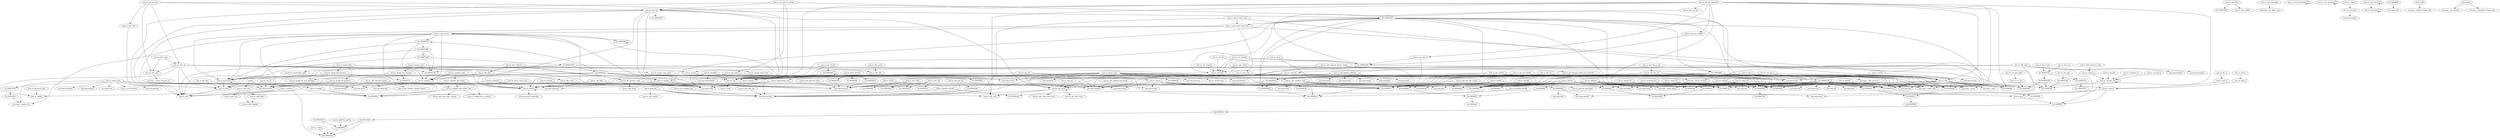 digraph code {
  "0x00003af8" [label="entry0"];
  "0x00003af8" -> "0x000039fc";
  "0x000039fc" [label="sym.imp.memset"];
  "0x00003af8" -> "0x0000a2f4";
  "0x0000a2f4" [label="sym.av_md5_sum"];
  "0x0000a2f4" [label="sym.av_md5_sum"];
  "0x0000a2f4" -> "0x0000a008";
  "0x0000a008" [label="sym.av_md5_init"];
  "0x0000a2f4" -> "0x0000a048";
  "0x0000a048" [label="sym.av_md5_update"];
  "0x0000a2f4" -> "0x0000a234";
  "0x0000a234" [label="sym.av_md5_final"];
  "0x0000a234" [label="sym.av_md5_final"];
  "0x0000a234" -> "0x0000a048";
  "0x0000a048" [label="sym.av_md5_update"];
  "0x0000ce20" [label="sym.av_parse_time"];
  "0x0000ce20" -> "0x000039a8";
  "0x000039a8" [label="sym.imp.time"];
  "0x0000ce20" -> "0x00003918";
  "0x00003918" [label="sym.imp.strlen"];
  "0x0000ce20" -> "0x000039fc";
  "0x000039fc" [label="sym.imp.memset"];
  "0x0000ce20" -> "0x00004e68";
  "0x00004e68" [label="sym.av_strncasecmp"];
  "0x0000ce20" -> "0x0000c750";
  "0x0000c750" [label="fcn.0000c750"];
  "0x0000ce20" -> "0x0000393c";
  "0x0000393c" [label="sym.imp.gmtime"];
  "0x0000ce20" -> "0x000039cc";
  "0x000039cc" [label="sym.imp.localtime"];
  "0x0000ce20" -> "0x00003930";
  "0x00003930" [label="sym.imp.strtol"];
  "0x0000ce20" -> "0x0000cd64";
  "0x0000cd64" [label="sym.av_timegm"];
  "0x0000ce20" -> "0x00003984";
  "0x00003984" [label="sym.imp.mktime"];
  "0x0000ce20" -> "0x00003870";
  "0x00003870" [label="sym.imp.__ctype_b_loc"];
  "0x0000ce20" -> "0x0000f06c";
  "0x0000f06c" [label="fcn.0000f06c"];
  "0x0000c8d4" [label="sym.av_parse_video_size"];
  "0x0000c8d4" -> "0x00003a80";
  "0x00003a80" [label="sym.imp.strcmp"];
  "0x0000c8d4" -> "0x00003930";
  "0x00003930" [label="sym.imp.strtol"];
  "0x0000787c" [label="sym.av_fifo_generic_write"];
  "0x0000787c" -> "0x00003894";
  "0x00003894" [label="sym.imp.memcpy"];
  "0x00003f88" [label="sym.av_aes_crypt"];
  "0x00003f88" -> "0x00003d0c";
  "0x00003d0c" [label="fcn.00003d0c"];
  "0x00003f88" -> "0x00003e20";
  "0x00003e20" [label="fcn.00003e20"];
  "0x00003f88" -> "0x00003d44";
  "0x00003d44" [label="fcn.00003d44"];
  "0x00003f88" -> "0x00003894";
  "0x00003894" [label="sym.imp.memcpy"];
  "0x00005ce0" [label="sym.av_dict_copy"];
  "0x00005ce0" -> "0x00005ae0";
  "0x00005ae0" [label="sym.av_dict_set"];
  "0x00005ce0" -> "0x000059e0";
  "0x000059e0" [label="sym.av_dict_get"];
  "0x00007d30" [label="sym.av_image_fill_max_pixsteps"];
  "0x00007d30" -> "0x000039fc";
  "0x000039fc" [label="sym.imp.memset"];
  "0x0000dc9c" [label="sym.av_add_q"];
  "0x0000dc9c" -> "0x0000d864";
  "0x0000d864" [label="sym.av_reduce"];
  "0x0000d864" [label="sym.av_reduce"];
  "0x0000d864" -> "0x00009a68";
  "0x00009a68" [label="sym.av_gcd"];
  "0x0000d864" -> "0x0000ff90";
  "0x0000ff90" [label="fcn.0000ff90"];
  "0x0000bad8" [label="sym.av_get_double"];
  "0x0000bad8" -> "0x0000b5a0";
  "0x0000b5a0" [label="fcn.0000b5a0"];
  "0x0000bad8" -> "0x0000f4f8";
  "0x0000f4f8" [label="fcn.0000f4f8"];
  "0x0000bad8" -> "0x0000f558";
  "0x0000f558" [label="fcn.0000f558"];
  "0x0000bad8" -> "0x0000f47c";
  "0x0000f47c" [label="fcn.0000f47c"];
  "0x0000bad8" -> "0x0000f7c4";
  "0x0000f7c4" [label="fcn.0000f7c4"];
  "0x0000b5a0" [label="fcn.0000b5a0"];
  "0x0000b5a0" -> "0x0000ad78";
  "0x0000ad78" [label="sym.av_opt_find2"];
  "0x0000b5a0" -> "0x0000a594";
  "0x0000a594" [label="fcn.0000a594"];
  "0x0000f558" [label="fcn.0000f558"];
  "0x0000f558" -> "0x0000f738";
  "0x0000f738" [label="fcn.0000f738"];
  "0x0000f7c4" [label="fcn.0000f7c4"];
  "0x0000f7c4" -> "0x0000f958";
  "0x0000f958" [label="fcn.0000f958"];
  "0x00008508" [label="sym.av_int2dbl"];
  "0x00008508" -> "0x0000f4f8";
  "0x0000f4f8" [label="fcn.0000f4f8"];
  "0x0000ac00" [label="sym.av_find_opt"];
  "0x0000ac00" -> "0x00003a80";
  "0x00003a80" [label="sym.imp.strcmp"];
  "0x0000ac00" -> "0x0000abfc";
  "0x0000abfc" [label="sym.av_next_option"];
  "0x0000c618" [label="sym.av_set_string3"];
  "0x0000c618" -> "0x0000aee4";
  "0x0000aee4" [label="sym.av_opt_find"];
  "0x0000aee4" [label="sym.av_opt_find"];
  "0x0000aee4" -> "0x0000ad78";
  "0x0000ad78" [label="sym.av_opt_find2"];
  "0x0000ad78" [label="sym.av_opt_find2"];
  "0x0000ad78" -> "0x0000ad78";
  "0x0000ad78" [label="sym.av_opt_find2"];
  "0x0000ad78" -> "0x0000ad54";
  "0x0000ad54" [label="sym.av_opt_child_class_next"];
  "0x0000ad78" -> "0x0000ad30";
  "0x0000ad30" [label="sym.av_opt_child_next"];
  "0x0000ad78" -> "0x00003a80";
  "0x00003a80" [label="sym.imp.strcmp"];
  "0x0000ad78" -> "0x0000a8b8";
  "0x0000a8b8" [label="sym.av_opt_next"];
  "0x0000d554" [label="sym.av_get_pix_fmt"];
  "0x0000d554" -> "0x00003a80";
  "0x00003a80" [label="sym.imp.strcmp"];
  "0x0000d554" -> "0x0000d248";
  "0x0000d248" [label="fcn.0000d248"];
  "0x0000d554" -> "0x00003948";
  "0x00003948" [label="sym.imp.snprintf"];
  "0x0000e4cc" [label="sym.av_samples_fill_arrays"];
  "0x0000e4cc" -> "0x0000e3c4";
  "0x0000e3c4" [label="sym.av_sample_fmt_is_planar"];
  "0x0000e4cc" -> "0x0000e3fc";
  "0x0000e3fc" [label="sym.av_samples_get_buffer_size"];
  "0x000058d0" [label="sym.av_des_init"];
  "0x000058d0" -> "0x00005378";
  "0x00005378" [label="fcn.00005378"];
  "0x000058d0" -> "0x000053a4";
  "0x000053a4" [label="fcn.000053a4"];
  "0x00005378" [label="fcn.00005378"];
  "0x00005378" -> "0x00005370";
  "0x00005370" [label="fcn.00005370"];
  "0x000053a4" [label="fcn.000053a4"];
  "0x000053a4" -> "0x0000f168";
  "0x0000f168" [label="fcn.0000f168"];
  "0x0000eab4" [label="sym.av_sha_final"];
  "0x0000eab4" -> "0x0000e5d8";
  "0x0000e5d8" [label="fcn.0000e5d8"];
  "0x0000eab4" -> "0x0000ea44";
  "0x0000ea44" [label="sym.av_sha_update"];
  "0x000077ec" [label="sym.av_fifo_alloc"];
  "0x000077ec" -> "0x0000a4ac";
  "0x0000a4ac" [label="sym.av_mallocz"];
  "0x000077ec" -> "0x0000a354";
  "0x0000a354" [label="sym.av_malloc"];
  "0x000077ec" -> "0x000077d0";
  "0x000077d0" [label="sym.av_fifo_reset"];
  "0x000077ec" -> "0x0000a490";
  "0x0000a490" [label="sym.av_freep"];
  "0x0000a4ac" [label="sym.av_mallocz"];
  "0x0000a4ac" -> "0x0000a354";
  "0x0000a354" [label="sym.av_malloc"];
  "0x0000a4ac" -> "0x000039fc";
  "0x000039fc" [label="sym.imp.memset"];
  "0x0000a354" [label="sym.av_malloc"];
  "0x0000a354" -> "0x00003ad4";
  "0x00003ad4" [label="sym.imp.posix_memalign"];
  "0x0000a354" -> "0x0000a354";
  "0x0000a354" [label="sym.av_malloc"];
  "0x0000a490" [label="sym.av_freep"];
  "0x0000a490" -> "0x0000a408";
  "0x0000a408" [label="sym.av_free"];
  "0x00003c64" [label="sym.av_adler32_update"];
  "0x00003c64" -> "0x0000f04c";
  "0x0000f04c" [label="fcn.0000f04c"];
  "0x000051e8" [label="sym.av_crc_init"];
  "0x000051e8" -> "0x0000f184";
  "0x0000f184" [label="fcn.0000f184"];
  "0x0000770c" [label="sym.av_expr_parse_and_eval"];
  "0x0000770c" -> "0x0000753c";
  "0x0000753c" [label="sym.av_expr_parse"];
  "0x0000770c" -> "0x000076c0";
  "0x000076c0" [label="sym.av_expr_eval"];
  "0x0000770c" -> "0x00006934";
  "0x00006934" [label="sym.av_expr_free"];
  "0x0000770c" -> "0x00003978";
  "0x00003978" [label="sym.imp.__isnan"];
  "0x0000753c" [label="sym.av_expr_parse"];
  "0x0000753c" -> "0x000039fc";
  "0x000039fc" [label="sym.imp.memset"];
  "0x0000753c" -> "0x00003918";
  "0x00003918" [label="sym.imp.strlen"];
  "0x0000753c" -> "0x0000a354";
  "0x0000a354" [label="sym.av_malloc"];
  "0x0000753c" -> "0x00003870";
  "0x00003870" [label="sym.imp.__ctype_b_loc"];
  "0x0000753c" -> "0x00006974";
  "0x00006974" [label="fcn.00006974"];
  "0x0000753c" -> "0x00006934";
  "0x00006934" [label="sym.av_expr_free"];
  "0x0000753c" -> "0x000094e4";
  "0x000094e4" [label="sym.av_log"];
  "0x0000753c" -> "0x00005ff4";
  "0x00005ff4" [label="fcn.00005ff4"];
  "0x0000753c" -> "0x0000a4ac";
  "0x0000a4ac" [label="sym.av_mallocz"];
  "0x0000753c" -> "0x0000a408";
  "0x0000a408" [label="sym.av_free"];
  "0x00006974" [label="fcn.00006974"];
  "0x00006974" -> "0x00007498";
  "0x00007498" [label="fcn.00007498"];
  "0x00006974" -> "0x00006934";
  "0x00006934" [label="sym.av_expr_free"];
  "0x00006974" -> "0x00006768";
  "0x00006768" [label="fcn.00006768"];
  "0x00006934" [label="sym.av_expr_free"];
  "0x00006934" -> "0x00006934";
  "0x00006934" [label="sym.av_expr_free"];
  "0x00006934" -> "0x0000a490";
  "0x0000a490" [label="sym.av_freep"];
  "0x000094e4" [label="sym.av_log"];
  "0x000094e4" -> "0x000094c0";
  "0x000094c0" [label="sym.av_vlog"];
  "0x00005ff4" [label="fcn.00005ff4"];
  "0x00005ff4" -> "0x00005ff4";
  "0x00005ff4" [label="fcn.00005ff4"];
  "0x000076c0" [label="sym.av_expr_eval"];
  "0x000076c0" -> "0x000039fc";
  "0x000039fc" [label="sym.imp.memset"];
  "0x000076c0" -> "0x00006074";
  "0x00006074" [label="fcn.00006074"];
  "0x00006074" [label="fcn.00006074"];
  "0x00006074" -> "0x00006074";
  "0x00006074" [label="fcn.00006074"];
  "0x00006074" -> "0x0000f558";
  "0x0000f558" [label="fcn.0000f558"];
  "0x00006074" -> "0x00003a50";
  "0x00003a50" [label="sym.imp.exp"];
  "0x00006074" -> "0x0000f1ac";
  "0x0000f1ac" [label="fcn.0000f1ac"];
  "0x00006074" -> "0x0000f7c4";
  "0x0000f7c4" [label="fcn.0000f7c4"];
  "0x00006074" -> "0x0000faf4";
  "0x0000faf4" [label="fcn.0000faf4"];
  "0x00006074" -> "0x00003978";
  "0x00003978" [label="sym.imp.__isnan"];
  "0x00006074" -> "0x00003888";
  "0x00003888" [label="sym.imp.floor"];
  "0x00006074" -> "0x000038ac";
  "0x000038ac" [label="sym.imp.ceil"];
  "0x00006074" -> "0x000038d0";
  "0x000038d0" [label="sym.imp.trunc"];
  "0x00006074" -> "0x0000384c";
  "0x0000384c" [label="sym.imp.sqrt"];
  "0x00006074" -> "0x0000fa90";
  "0x0000fa90" [label="fcn.0000fa90"];
  "0x00006074" -> "0x0000396c";
  "0x0000396c" [label="sym.imp.__aeabi_d2ulz"];
  "0x00006074" -> "0x0000f4e4";
  "0x0000f4e4" [label="fcn.0000f4e4"];
  "0x00006074" -> "0x0000f1a8";
  "0x0000f1a8" [label="fcn.0000f1a8"];
  "0x00006074" -> "0x000039c0";
  "0x000039c0" [label="sym.imp.__aeabi_d2lz"];
  "0x00006074" -> "0x00009a68";
  "0x00009a68" [label="sym.av_gcd"];
  "0x00006074" -> "0x0000f4f8";
  "0x0000f4f8" [label="fcn.0000f4f8"];
  "0x00006074" -> "0x0000fae0";
  "0x0000fae0" [label="fcn.0000fae0"];
  "0x00006074" -> "0x0000faa4";
  "0x0000faa4" [label="fcn.0000faa4"];
  "0x00006074" -> "0x0000facc";
  "0x0000facc" [label="fcn.0000facc"];
  "0x00006074" -> "0x00003a68";
  "0x00003a68" [label="sym.imp.pow"];
  "0x00004b68" [label="sym.av_strlcatf"];
  "0x00004b68" -> "0x00003918";
  "0x00003918" [label="sym.imp.strlen"];
  "0x00004b68" -> "0x00003a44";
  "0x00003a44" [label="sym.imp.vsnprintf"];
  "0x00004c7c" [label="sym.av_get_token"];
  "0x00004c7c" -> "0x00003918";
  "0x00003918" [label="sym.imp.strlen"];
  "0x00004c7c" -> "0x0000a354";
  "0x0000a354" [label="sym.av_malloc"];
  "0x00004c7c" -> "0x000038b8";
  "0x000038b8" [label="sym.imp.strspn"];
  "0x00005d40" [label="sym.av_strerror"];
  "0x00005d40" -> "0x00003960";
  "0x00003960" [label="sym.imp.__xpg_strerror_r"];
  "0x00005d40" -> "0x00003948";
  "0x00003948" [label="sym.imp.snprintf"];
  "0x00005d40" -> "0x00004acc";
  "0x00004acc" [label="sym.av_strlcpy"];
  "0x0000dda4" [label="sym.av_d2q"];
  "0x0000dda4" -> "0x00003978";
  "0x00003978" [label="sym.imp.__isnan"];
  "0x0000dda4" -> "0x00003abc";
  "0x00003abc" [label="sym.imp.__isinf"];
  "0x0000dda4" -> "0x0000faa4";
  "0x0000faa4" [label="fcn.0000faa4"];
  "0x0000dda4" -> "0x0000f1ac";
  "0x0000f1ac" [label="fcn.0000f1ac"];
  "0x0000dda4" -> "0x0000399c";
  "0x0000399c" [label="sym.imp.log"];
  "0x0000dda4" -> "0x0000f7c4";
  "0x0000f7c4" [label="fcn.0000f7c4"];
  "0x0000dda4" -> "0x0000faf4";
  "0x0000faf4" [label="fcn.0000faf4"];
  "0x0000dda4" -> "0x0000f184";
  "0x0000f184" [label="fcn.0000f184"];
  "0x0000dda4" -> "0x0000f4f8";
  "0x0000f4f8" [label="fcn.0000f4f8"];
  "0x0000dda4" -> "0x0000f558";
  "0x0000f558" [label="fcn.0000f558"];
  "0x0000dda4" -> "0x000039c0";
  "0x000039c0" [label="sym.imp.__aeabi_d2lz"];
  "0x0000dda4" -> "0x0000d864";
  "0x0000d864" [label="sym.av_reduce"];
  "0x0000ca94" [label="sym.av_parse_color"];
  "0x0000ca94" -> "0x000038f4";
  "0x000038f4" [label="sym.imp.strncmp"];
  "0x0000ca94" -> "0x00003918";
  "0x00003918" [label="sym.imp.strlen"];
  "0x0000ca94" -> "0x00004acc";
  "0x00004acc" [label="sym.av_strlcpy"];
  "0x0000ca94" -> "0x00003a98";
  "0x00003a98" [label="sym.imp.strchr"];
  "0x0000ca94" -> "0x00004e10";
  "0x00004e10" [label="sym.av_strcasecmp"];
  "0x0000ca94" -> "0x0000d724";
  "0x0000d724" [label="sym.av_get_random_seed"];
  "0x0000ca94" -> "0x000038b8";
  "0x000038b8" [label="sym.imp.strspn"];
  "0x0000ca94" -> "0x000038e8";
  "0x000038e8" [label="sym.imp.strtoul"];
  "0x0000ca94" -> "0x00003990";
  "0x00003990" [label="sym.imp.bsearch"];
  "0x0000ca94" -> "0x000094e4";
  "0x000094e4" [label="sym.av_log"];
  "0x0000ca94" -> "0x00003894";
  "0x00003894" [label="sym.imp.memcpy"];
  "0x0000ca94" -> "0x00003924";
  "0x00003924" [label="sym.imp.strtod"];
  "0x0000ca94" -> "0x0000f558";
  "0x0000f558" [label="fcn.0000f558"];
  "0x0000ca94" -> "0x0000fb50";
  "0x0000fb50" [label="fcn.0000fb50"];
  "0x0000bb74" [label="sym.av_opt_get"];
  "0x0000bb74" -> "0x0000ad78";
  "0x0000ad78" [label="sym.av_opt_find2"];
  "0x0000bb74" -> "0x00003948";
  "0x00003948" [label="sym.imp.snprintf"];
  "0x0000bb74" -> "0x0000f4a4";
  "0x0000f4a4" [label="fcn.0000f4a4"];
  "0x0000bb74" -> "0x0000a50c";
  "0x0000a50c" [label="sym.av_strdup"];
  "0x0000bb74" -> "0x0000a354";
  "0x0000a354" [label="sym.av_malloc"];
  "0x00004230" [label="sym.av_aes_init"];
  "0x00004230" -> "0x00003f14";
  "0x00003f14" [label="fcn.00003f14"];
  "0x00004230" -> "0x00003894";
  "0x00003894" [label="sym.imp.memcpy"];
  "0x00004230" -> "0x00003d44";
  "0x00003d44" [label="fcn.00003d44"];
  "0x00004230" -> "0x00003e20";
  "0x00003e20" [label="fcn.00003e20"];
  "0x0000dd58" [label="sym.av_sub_q"];
  "0x0000dd58" -> "0x0000dc9c";
  "0x0000dc9c" [label="sym.av_add_q"];
  "0x00004acc" [label="sym.av_strlcpy"];
  "0x00004acc" -> "0x00003918";
  "0x00003918" [label="sym.imp.strlen"];
  "0x000051a8" [label="sym.av_get_cpu_flags"];
  "0x000051a8" -> "0x000045a8";
  "0x000045a8" [label="sym.ff_get_cpu_flags_arm"];
  "0x0000b738" [label="sym.av_opt_get_double"];
  "0x0000b738" -> "0x0000b5a0";
  "0x0000b5a0" [label="fcn.0000b5a0"];
  "0x0000b738" -> "0x0000f4f8";
  "0x0000f4f8" [label="fcn.0000f4f8"];
  "0x0000b738" -> "0x0000f558";
  "0x0000f558" [label="fcn.0000f558"];
  "0x0000b738" -> "0x0000f47c";
  "0x0000f47c" [label="fcn.0000f47c"];
  "0x0000b738" -> "0x0000f7c4";
  "0x0000f7c4" [label="fcn.0000f7c4"];
  "0x0000a50c" [label="sym.av_strdup"];
  "0x0000a50c" -> "0x00003918";
  "0x00003918" [label="sym.imp.strlen"];
  "0x0000a50c" -> "0x0000a354";
  "0x0000a354" [label="sym.av_malloc"];
  "0x0000a50c" -> "0x00003894";
  "0x00003894" [label="sym.imp.memcpy"];
  "0x000086a0" [label="sym.av_dbl2int"];
  "0x000086a0" -> "0x0000fa90";
  "0x0000fa90" [label="fcn.0000fa90"];
  "0x000086a0" -> "0x0000f1a8";
  "0x0000f1a8" [label="fcn.0000f1a8"];
  "0x000086a0" -> "0x0000faa4";
  "0x0000faa4" [label="fcn.0000faa4"];
  "0x000086a0" -> "0x00003ab0";
  "0x00003ab0" [label="sym.imp.frexp"];
  "0x000086a0" -> "0x0000f558";
  "0x0000f558" [label="fcn.0000f558"];
  "0x000086a0" -> "0x000039c0";
  "0x000039c0" [label="sym.imp.__aeabi_d2lz"];
  "0x0000c090" [label="sym.av_opt_set"];
  "0x0000c090" -> "0x0000ad78";
  "0x0000ad78" [label="sym.av_opt_find2"];
  "0x0000c090" -> "0x0000a490";
  "0x0000a490" [label="sym.av_freep"];
  "0x0000c090" -> "0x0000a50c";
  "0x0000a50c" [label="sym.av_strdup"];
  "0x0000c090" -> "0x00003918";
  "0x00003918" [label="sym.imp.strlen"];
  "0x0000c090" -> "0x0000a354";
  "0x0000a354" [label="sym.av_malloc"];
  "0x0000c090" -> "0x0000a650";
  "0x0000a650" [label="fcn.0000a650"];
  "0x0000c090" -> "0x0000a408";
  "0x0000a408" [label="sym.av_free"];
  "0x0000c090" -> "0x0000b0e4";
  "0x0000b0e4" [label="fcn.0000b0e4"];
  "0x0000c090" -> "0x000094e4";
  "0x000094e4" [label="sym.av_log"];
  "0x0000e2b8" [label="sym.av_get_sample_fmt_string"];
  "0x0000e2b8" -> "0x00003948";
  "0x00003948" [label="sym.imp.snprintf"];
  "0x00007ecc" [label="sym.av_image_fill_pointers"];
  "0x00007ecc" -> "0x000039fc";
  "0x000039fc" [label="sym.imp.memset"];
  "0x00007ecc" -> "0x0000f06c";
  "0x0000f06c" [label="fcn.0000f06c"];
  "0x000085a0" [label="sym.av_int2flt"];
  "0x000085a0" -> "0x0000f47c";
  "0x0000f47c" [label="fcn.0000f47c"];
  "0x000085a0" -> "0x00003a08";
  "0x00003a08" [label="sym.imp.ldexp"];
  "0x000085a0" -> "0x0000fba4";
  "0x0000fba4" [label="fcn.0000fba4"];
  "0x00008c64" [label="sym.av_solve_lls"];
  "0x00008c64" -> "0x0000f558";
  "0x0000f558" [label="fcn.0000f558"];
  "0x00008c64" -> "0x0000f1a8";
  "0x0000f1a8" [label="fcn.0000f1a8"];
  "0x00008c64" -> "0x0000faa4";
  "0x0000faa4" [label="fcn.0000faa4"];
  "0x00008c64" -> "0x0000384c";
  "0x0000384c" [label="sym.imp.sqrt"];
  "0x00008c64" -> "0x0000f7c4";
  "0x0000f7c4" [label="fcn.0000f7c4"];
  "0x00008c64" -> "0x0000f1ac";
  "0x0000f1ac" [label="fcn.0000f1ac"];
  "0x0000921c" [label="sym.av_log_default_callback"];
  "0x0000921c" -> "0x000090e8";
  "0x000090e8" [label="sym.av_log_format_line"];
  "0x0000921c" -> "0x000039b4";
  "0x000039b4" [label="sym.imp.isatty"];
  "0x0000921c" -> "0x00003a80";
  "0x00003a80" [label="sym.imp.strcmp"];
  "0x0000921c" -> "0x00003a20";
  "0x00003a20" [label="sym.imp.fprintf"];
  "0x0000921c" -> "0x00003ae0";
  "0x00003ae0" [label="sym.imp.strcpy"];
  "0x0000921c" -> "0x00003864";
  "0x00003864" [label="sym.imp.getenv"];
  "0x0000921c" -> "0x000039f0";
  "0x000039f0" [label="sym.imp.fputs"];
  "0x00005988" [label="sym.av_des_crypt"];
  "0x00005988" -> "0x00005718";
  "0x00005718" [label="fcn.00005718"];
  "0x00005718" [label="fcn.00005718"];
  "0x00005718" -> "0x00005378";
  "0x00005378" [label="fcn.00005378"];
  "0x00005718" -> "0x00005538";
  "0x00005538" [label="fcn.00005538"];
  "0x0000acec" [label="sym.av_opt_free"];
  "0x0000acec" -> "0x0000a490";
  "0x0000a490" [label="sym.av_freep"];
  "0x0000acec" -> "0x0000a8b8";
  "0x0000a8b8" [label="sym.av_opt_next"];
  "0x0000ee3c" [label="sym.av_tree_enumerate"];
  "0x0000ee3c" -> "0x0000ee3c";
  "0x0000ee3c" [label="sym.av_tree_enumerate"];
  "0x00009798" [label="sym.av_lzo1x_decode"];
  "0x00009798" -> "0x00009700";
  "0x00009700" [label="fcn.00009700"];
  "0x00009798" -> "0x000095bc";
  "0x000095bc" [label="fcn.000095bc"];
  "0x00009798" -> "0x00009614";
  "0x00009614" [label="fcn.00009614"];
  "0x0000bf3c" [label="sym.av_set_int"];
  "0x0000bf3c" -> "0x0000aee4";
  "0x0000aee4" [label="sym.av_opt_find"];
  "0x0000bf3c" -> "0x0000be08";
  "0x0000be08" [label="fcn.0000be08"];
  "0x0000be08" [label="fcn.0000be08"];
  "0x0000be08" -> "0x0000ad78";
  "0x0000ad78" [label="sym.av_opt_find2"];
  "0x0000be08" -> "0x0000a690";
  "0x0000a690" [label="fcn.0000a690"];
  "0x0000e3fc" [label="sym.av_samples_get_buffer_size"];
  "0x0000e3fc" -> "0x0000e350";
  "0x0000e350" [label="sym.av_get_bytes_per_sample"];
  "0x0000e3fc" -> "0x0000e3c4";
  "0x0000e3c4" [label="sym.av_sample_fmt_is_planar"];
  "0x0000e3fc" -> "0x0000f06c";
  "0x0000f06c" [label="fcn.0000f06c"];
  "0x0000e54c" [label="sym.av_samples_alloc"];
  "0x0000e54c" -> "0x0000e3fc";
  "0x0000e3fc" [label="sym.av_samples_get_buffer_size"];
  "0x0000e54c" -> "0x0000a4ac";
  "0x0000a4ac" [label="sym.av_mallocz"];
  "0x0000e54c" -> "0x0000e4cc";
  "0x0000e4cc" [label="sym.av_samples_fill_arrays"];
  "0x0000e54c" -> "0x0000a408";
  "0x0000a408" [label="sym.av_free"];
  "0x0000e094" [label="sym.av_find_nearest_q_idx"];
  "0x0000e094" -> "0x0000ded8";
  "0x0000ded8" [label="sym.av_nearer_q"];
  "0x00009dd0" [label="sym.av_rescale"];
  "0x00009dd0" -> "0x00009a90";
  "0x00009a90" [label="sym.av_rescale_rnd"];
  "0x00009a90" [label="sym.av_rescale_rnd"];
  "0x00009a90" -> "0x00009a90";
  "0x00009a90" [label="sym.av_rescale_rnd"];
  "0x00009a90" -> "0x0000ff90";
  "0x0000ff90" [label="fcn.0000ff90"];
  "0x00009a90" -> "0x0000f168";
  "0x0000f168" [label="fcn.0000f168"];
  "0x0000bf0c" [label="sym.av_opt_set_int"];
  "0x0000bf0c" -> "0x0000be08";
  "0x0000be08" [label="fcn.0000be08"];
  "0x000090e8" [label="sym.av_log_format_line"];
  "0x000090e8" -> "0x00003948";
  "0x00003948" [label="sym.imp.snprintf"];
  "0x000090e8" -> "0x00003918";
  "0x00003918" [label="sym.imp.strlen"];
  "0x000090e8" -> "0x00003a44";
  "0x00003a44" [label="sym.imp.vsnprintf"];
  "0x0000bfa8" [label="sym.av_set_q"];
  "0x0000bfa8" -> "0x0000aee4";
  "0x0000aee4" [label="sym.av_opt_find"];
  "0x0000bfa8" -> "0x0000f47c";
  "0x0000f47c" [label="fcn.0000f47c"];
  "0x0000bfa8" -> "0x0000be08";
  "0x0000be08" [label="fcn.0000be08"];
  "0x000047d4" [label="sym.av_get_channel_layout"];
  "0x000047d4" -> "0x00003918";
  "0x00003918" [label="sym.imp.strlen"];
  "0x000047d4" -> "0x00003a38";
  "0x00003a38" [label="sym.imp.memcmp"];
  "0x000047d4" -> "0x0000f184";
  "0x0000f184" [label="fcn.0000f184"];
  "0x000047d4" -> "0x00003930";
  "0x00003930" [label="sym.imp.strtol"];
  "0x000047d4" -> "0x00004770";
  "0x00004770" [label="sym.av_get_default_channel_layout"];
  "0x000047d4" -> "0x00003aa4";
  "0x00003aa4" [label="sym.imp.strtoll"];
  "0x0000ee14" [label="sym.av_tree_destroy"];
  "0x0000ee14" -> "0x0000ee14";
  "0x0000ee14" [label="sym.av_tree_destroy"];
  "0x00009a68" [label="sym.av_gcd"];
  "0x00009a68" -> "0x0000ff90";
  "0x0000ff90" [label="fcn.0000ff90"];
  "0x00007860" [label="sym.av_fifo_space"];
  "0x00007860" -> "0x00007850";
  "0x00007850" [label="sym.av_fifo_size"];
  "0x0000834c" [label="sym.av_image_copy_plane"];
  "0x0000834c" -> "0x00003894";
  "0x00003894" [label="sym.imp.memcpy"];
  "0x00009078" [label="sym.av_evaluate_lls"];
  "0x00009078" -> "0x0000f558";
  "0x0000f558" [label="fcn.0000f558"];
  "0x00009078" -> "0x0000f1ac";
  "0x0000f1ac" [label="fcn.0000f1ac"];
  "0x0000bedc" [label="sym.av_opt_set_double"];
  "0x0000bedc" -> "0x0000be08";
  "0x0000be08" [label="fcn.0000be08"];
  "0x0000b62c" [label="sym.av_opt_get_q"];
  "0x0000b62c" -> "0x0000b5a0";
  "0x0000b5a0" [label="fcn.0000b5a0"];
  "0x0000b62c" -> "0x0000fa90";
  "0x0000fa90" [label="fcn.0000fa90"];
  "0x0000b62c" -> "0x0000f4f8";
  "0x0000f4f8" [label="fcn.0000f4f8"];
  "0x0000b62c" -> "0x0000f558";
  "0x0000f558" [label="fcn.0000f558"];
  "0x0000b62c" -> "0x0000f47c";
  "0x0000f47c" [label="fcn.0000f47c"];
  "0x0000b62c" -> "0x0000f7c4";
  "0x0000f7c4" [label="fcn.0000f7c4"];
  "0x0000b62c" -> "0x0000dda4";
  "0x0000dda4" [label="sym.av_d2q"];
  "0x000067a8" [label="sym.av_strtod"];
  "0x000067a8" -> "0x000038e8";
  "0x000038e8" [label="sym.imp.strtoul"];
  "0x000067a8" -> "0x0000f458";
  "0x0000f458" [label="fcn.0000f458"];
  "0x000067a8" -> "0x00003924";
  "0x00003924" [label="sym.imp.strtod"];
  "0x000067a8" -> "0x0000f47c";
  "0x0000f47c" [label="fcn.0000f47c"];
  "0x000067a8" -> "0x0000f7c4";
  "0x0000f7c4" [label="fcn.0000f7c4"];
  "0x000067a8" -> "0x00003a68";
  "0x00003a68" [label="sym.imp.pow"];
  "0x000067a8" -> "0x0000f558";
  "0x0000f558" [label="fcn.0000f558"];
  "0x00004a10" [label="sym.av_stristart"];
  "0x00004a10" -> "0x0000387c";
  "0x0000387c" [label="sym.imp.toupper"];
  "0x0000c660" [label="sym.av_opt_ptr"];
  "0x0000c660" -> "0x0000ad78";
  "0x0000ad78" [label="sym.av_opt_find2"];
  "0x000081b4" [label="sym.av_image_check_size"];
  "0x000081b4" -> "0x000094e4";
  "0x000094e4" [label="sym.av_log"];
  "0x0000be84" [label="sym.av_opt_set_q"];
  "0x0000be84" -> "0x0000f47c";
  "0x0000f47c" [label="fcn.0000f47c"];
  "0x0000be84" -> "0x0000be08";
  "0x0000be08" [label="fcn.0000be08"];
  "0x0000af00" [label="sym.av_get_string"];
  "0x0000af00" -> "0x0000aee4";
  "0x0000aee4" [label="sym.av_opt_find"];
  "0x0000af00" -> "0x00003948";
  "0x00003948" [label="sym.imp.snprintf"];
  "0x0000af00" -> "0x0000f4a4";
  "0x0000f4a4" [label="fcn.0000f4a4"];
  "0x0000c2ec" [label="sym.av_set_options_string"];
  "0x0000c2ec" -> "0x00004c7c";
  "0x00004c7c" [label="sym.av_get_token"];
  "0x0000c2ec" -> "0x000038b8";
  "0x000038b8" [label="sym.imp.strspn"];
  "0x0000c2ec" -> "0x000094e4";
  "0x000094e4" [label="sym.av_log"];
  "0x0000c2ec" -> "0x0000c090";
  "0x0000c090" [label="sym.av_opt_set"];
  "0x0000c2ec" -> "0x0000a408";
  "0x0000a408" [label="sym.av_free"];
  "0x000088e8" [label="sym.av_dbl2ext"];
  "0x000088e8" -> "0x000039fc";
  "0x000039fc" [label="sym.imp.memset"];
  "0x000088e8" -> "0x00003ab0";
  "0x00003ab0" [label="sym.imp.frexp"];
  "0x000088e8" -> "0x0000facc";
  "0x0000facc" [label="fcn.0000facc"];
  "0x000088e8" -> "0x0000faa4";
  "0x0000faa4" [label="fcn.0000faa4"];
  "0x000088e8" -> "0x00003a08";
  "0x00003a08" [label="sym.imp.ldexp"];
  "0x000088e8" -> "0x0000396c";
  "0x0000396c" [label="sym.imp.__aeabi_d2ulz"];
  "0x000088e8" -> "0x0000f168";
  "0x0000f168" [label="fcn.0000f168"];
  "0x000088e8" -> "0x0000fa90";
  "0x0000fa90" [label="fcn.0000fa90"];
  "0x000088e8" -> "0x0000fae0";
  "0x0000fae0" [label="fcn.0000fae0"];
  "0x000088e8" -> "0x00003894";
  "0x00003894" [label="sym.imp.memcpy"];
  "0x00004ebc" [label="sym.av_base64_decode"];
  "0x00004ebc" -> "0x00004eb4";
  "0x00004eb4" [label="fcn.00004eb4"];
  "0x00005c84" [label="sym.av_dict_free"];
  "0x00005c84" -> "0x0000a408";
  "0x0000a408" [label="sym.av_free"];
  "0x0000d664" [label="sym.av_get_pix_fmt_string"];
  "0x0000d664" -> "0x00003948";
  "0x00003948" [label="sym.imp.snprintf"];
  "0x0000d664" -> "0x0000d60c";
  "0x0000d60c" [label="sym.av_get_bits_per_pixel"];
  "0x0000b874" [label="sym.av_opt_flag_is_set"];
  "0x0000b874" -> "0x0000aee4";
  "0x0000aee4" [label="sym.av_opt_find"];
  "0x0000b874" -> "0x0000b7d4";
  "0x0000b7d4" [label="sym.av_opt_get_int"];
  "0x0000b874" -> "0x0000faf4";
  "0x0000faf4" [label="fcn.0000faf4"];
  "0x0000b7d4" [label="sym.av_opt_get_int"];
  "0x0000b7d4" -> "0x0000b5a0";
  "0x0000b5a0" [label="fcn.0000b5a0"];
  "0x0000b7d4" -> "0x0000f4f8";
  "0x0000f4f8" [label="fcn.0000f4f8"];
  "0x0000b7d4" -> "0x0000f558";
  "0x0000f558" [label="fcn.0000f558"];
  "0x0000b7d4" -> "0x0000f47c";
  "0x0000f47c" [label="fcn.0000f47c"];
  "0x0000b7d4" -> "0x0000f7c4";
  "0x0000f7c4" [label="fcn.0000f7c4"];
  "0x0000b7d4" -> "0x000039c0";
  "0x000039c0" [label="sym.imp.__aeabi_d2lz"];
  "0x00004bb4" [label="sym.av_asprintf"];
  "0x00004bb4" -> "0x00003a44";
  "0x00003a44" [label="sym.imp.vsnprintf"];
  "0x00004bb4" -> "0x0000a354";
  "0x0000a354" [label="sym.av_malloc"];
  "0x00004bb4" -> "0x0000a490";
  "0x0000a490" [label="sym.av_freep"];
  "0x00008bb4" [label="sym.av_init_lls"];
  "0x00008bb4" -> "0x000039fc";
  "0x000039fc" [label="sym.imp.memset"];
  "0x00004a78" [label="sym.av_stristr"];
  "0x00004a78" -> "0x00004a10";
  "0x00004a10" [label="sym.av_stristart"];
  "0x0000b918" [label="sym.av_get_int"];
  "0x0000b918" -> "0x0000b5a0";
  "0x0000b5a0" [label="fcn.0000b5a0"];
  "0x0000b918" -> "0x0000f4f8";
  "0x0000f4f8" [label="fcn.0000f4f8"];
  "0x0000b918" -> "0x0000f558";
  "0x0000f558" [label="fcn.0000f558"];
  "0x0000b918" -> "0x0000f47c";
  "0x0000f47c" [label="fcn.0000f47c"];
  "0x0000b918" -> "0x0000f7c4";
  "0x0000f7c4" [label="fcn.0000f7c4"];
  "0x0000b918" -> "0x000039c0";
  "0x000039c0" [label="sym.imp.__aeabi_d2lz"];
  "0x000059e0" [label="sym.av_dict_get"];
  "0x000059e0" -> "0x0000390c";
  "0x0000390c" [label="sym.imp.__ctype_toupper_loc"];
  "0x00009e30" [label="sym.av_compare_ts"];
  "0x00009e30" -> "0x00009a90";
  "0x00009a90" [label="sym.av_rescale_rnd"];
  "0x000087f8" [label="sym.av_flt2int"];
  "0x000087f8" -> "0x0000ff2c";
  "0x0000ff2c" [label="fcn.0000ff2c"];
  "0x000087f8" -> "0x0000fc4c";
  "0x0000fc4c" [label="fcn.0000fc4c"];
  "0x000087f8" -> "0x0000ff40";
  "0x0000ff40" [label="fcn.0000ff40"];
  "0x000087f8" -> "0x0000f4a4";
  "0x0000f4a4" [label="fcn.0000f4a4"];
  "0x000087f8" -> "0x00003ab0";
  "0x00003ab0" [label="sym.imp.frexp"];
  "0x000087f8" -> "0x0000fba4";
  "0x0000fba4" [label="fcn.0000fba4"];
  "0x000087f8" -> "0x0000f1a8";
  "0x0000f1a8" [label="fcn.0000f1a8"];
  "0x000087f8" -> "0x0000f558";
  "0x0000f558" [label="fcn.0000f558"];
  "0x000087f8" -> "0x000039c0";
  "0x000039c0" [label="sym.imp.__aeabi_d2lz"];
  "0x000045ec" [label="sym.av_get_channel_layout_string"];
  "0x000045ec" -> "0x000045b0";
  "0x000045b0" [label="sym.av_get_channel_layout_nb_channels"];
  "0x000045ec" -> "0x00003948";
  "0x00003948" [label="sym.imp.snprintf"];
  "0x000045ec" -> "0x00004b1c";
  "0x00004b1c" [label="sym.av_strlcat"];
  "0x000045ec" -> "0x0000f168";
  "0x0000f168" [label="fcn.0000f168"];
  "0x0000b9c4" [label="sym.av_get_q"];
  "0x0000b9c4" -> "0x0000b5a0";
  "0x0000b5a0" [label="fcn.0000b5a0"];
  "0x0000b9c4" -> "0x0000fa90";
  "0x0000fa90" [label="fcn.0000fa90"];
  "0x0000b9c4" -> "0x0000f4f8";
  "0x0000f4f8" [label="fcn.0000f4f8"];
  "0x0000b9c4" -> "0x0000f558";
  "0x0000f558" [label="fcn.0000f558"];
  "0x0000b9c4" -> "0x0000f47c";
  "0x0000f47c" [label="fcn.0000f47c"];
  "0x0000b9c4" -> "0x0000f7c4";
  "0x0000f7c4" [label="fcn.0000f7c4"];
  "0x0000b9c4" -> "0x0000dda4";
  "0x0000dda4" [label="sym.av_d2q"];
  "0x0000d150" [label="sym.av_find_info_tag"];
  "0x0000d150" -> "0x00003a80";
  "0x00003a80" [label="sym.imp.strcmp"];
  "0x0000a548" [label="sym.av_dynarray_add"];
  "0x0000a548" -> "0x0000a3d0";
  "0x0000a3d0" [label="sym.av_realloc"];
  "0x0000c210" [label="sym.av_opt_set_dict"];
  "0x0000c210" -> "0x0000c090";
  "0x0000c090" [label="sym.av_opt_set"];
  "0x0000c210" -> "0x00005ae0";
  "0x00005ae0" [label="sym.av_dict_set"];
  "0x0000c210" -> "0x000094e4";
  "0x000094e4" [label="sym.av_log"];
  "0x0000c210" -> "0x000059e0";
  "0x000059e0" [label="sym.av_dict_get"];
  "0x0000c210" -> "0x00005c84";
  "0x00005c84" [label="sym.av_dict_free"];
  "0x00005ae0" [label="sym.av_dict_set"];
  "0x00005ae0" -> "0x000059e0";
  "0x000059e0" [label="sym.av_dict_get"];
  "0x00005ae0" -> "0x0000a4ac";
  "0x0000a4ac" [label="sym.av_mallocz"];
  "0x00005ae0" -> "0x0000a408";
  "0x0000a408" [label="sym.av_free"];
  "0x00005ae0" -> "0x0000a3d0";
  "0x0000a3d0" [label="sym.av_realloc"];
  "0x00005ae0" -> "0x0000a50c";
  "0x0000a50c" [label="sym.av_strdup"];
  "0x00005ae0" -> "0x00003918";
  "0x00003918" [label="sym.imp.strlen"];
  "0x00005ae0" -> "0x00004b1c";
  "0x00004b1c" [label="sym.av_strlcat"];
  "0x00005ae0" -> "0x0000a490";
  "0x0000a490" [label="sym.av_freep"];
  "0x0000e220" [label="sym.av_get_sample_fmt"];
  "0x0000e220" -> "0x00003a80";
  "0x00003a80" [label="sym.imp.strcmp"];
  "0x00007a54" [label="sym.av_file_map"];
  "0x00007a54" -> "0x00003a74";
  "0x00003a74" [label="sym.imp.open64"];
  "0x00007a54" -> "0x00003858";
  "0x00003858" [label="sym.imp.__errno_location"];
  "0x00007a54" -> "0x00005d40";
  "0x00005d40" [label="sym.av_strerror"];
  "0x00007a54" -> "0x000094e4";
  "0x000094e4" [label="sym.av_log"];
  "0x00007a54" -> "0x000038c4";
  "0x000038c4" [label="sym.imp.fstat64"];
  "0x00007a54" -> "0x000039e4";
  "0x000039e4" [label="sym.imp.mmap64"];
  "0x00007a54" -> "0x000039d8";
  "0x000039d8" [label="sym.imp.close"];
  "0x000083a0" [label="sym.av_image_copy"];
  "0x000083a0" -> "0x0000834c";
  "0x0000834c" [label="sym.av_image_copy_plane"];
  "0x000083a0" -> "0x00007da4";
  "0x00007da4" [label="sym.av_image_get_linesize"];
  "0x00007da4" [label="sym.av_image_get_linesize"];
  "0x00007da4" -> "0x00007d30";
  "0x00007d30" [label="sym.av_image_fill_max_pixsteps"];
  "0x00007da4" -> "0x00007cc0";
  "0x00007cc0" [label="fcn.00007cc0"];
  "0x0000a4d4" [label="sym.av_calloc"];
  "0x0000a4d4" -> "0x0000efa4";
  "0x0000efa4" [label="fcn.0000efa4"];
  "0x00007948" [label="sym.av_fifo_generic_read"];
  "0x00007948" -> "0x00003894";
  "0x00003894" [label="sym.imp.memcpy"];
  "0x00007948" -> "0x00007914";
  "0x00007914" [label="sym.av_fifo_drain"];
  "0x000052c8" [label="sym.av_crc_get_table"];
  "0x000052c8" -> "0x000051e8";
  "0x000051e8" [label="sym.av_crc_init"];
  "0x0000c020" [label="sym.av_set_double"];
  "0x0000c020" -> "0x0000aee4";
  "0x0000aee4" [label="sym.av_opt_find"];
  "0x0000c020" -> "0x0000be08";
  "0x0000be08" [label="fcn.0000be08"];
  "0x00004b1c" [label="sym.av_strlcat"];
  "0x00004b1c" -> "0x00003918";
  "0x00003918" [label="sym.imp.strlen"];
  "0x00004b1c" -> "0x00004acc";
  "0x00004acc" [label="sym.av_strlcpy"];
  "0x0000d724" [label="sym.av_get_random_seed"];
  "0x0000d724" -> "0x0000d6e0";
  "0x0000d6e0" [label="fcn.0000d6e0"];
  "0x0000d724" -> "0x00003834";
  "0x00003834" [label="sym.imp.clock"];
  "0x0000d724" -> "0x0000f47c";
  "0x0000f47c" [label="fcn.0000f47c"];
  "0x0000d724" -> "0x0000f4a4";
  "0x0000f4a4" [label="fcn.0000f4a4"];
  "0x0000d724" -> "0x0000fae0";
  "0x0000fae0" [label="fcn.0000fae0"];
  "0x0000d724" -> "0x0000ff40";
  "0x0000ff40" [label="fcn.0000ff40"];
  "0x0000d724" -> "0x0000fc50";
  "0x0000fc50" [label="fcn.0000fc50"];
  "0x0000ec28" [label="sym.av_tree_insert"];
  "0x0000ec28" -> "0x0000eb98";
  "0x0000eb98" [label="sym.av_tree_find"];
  "0x0000ec28" -> "0x0000ec28";
  "0x0000ec28" [label="sym.av_tree_insert"];
  "0x00007bf4" [label="sym.av_tempfile"];
  "0x00007bf4" -> "0x00003918";
  "0x00003918" [label="sym.imp.strlen"];
  "0x00007bf4" -> "0x0000a354";
  "0x0000a354" [label="sym.av_malloc"];
  "0x00007bf4" -> "0x000094e4";
  "0x000094e4" [label="sym.av_log"];
  "0x00007bf4" -> "0x00003948";
  "0x00003948" [label="sym.imp.snprintf"];
  "0x00007bf4" -> "0x00003ac8";
  "0x00003ac8" [label="sym.imp.mkstemp64"];
  "0x00007bf4" -> "0x00003858";
  "0x00003858" [label="sym.imp.__errno_location"];
  "0x0000dc50" [label="sym.av_div_q"];
  "0x0000dc50" -> "0x0000dbe8";
  "0x0000dbe8" [label="sym.av_mul_q"];
  "0x0000dbe8" [label="sym.av_mul_q"];
  "0x0000dbe8" -> "0x0000d864";
  "0x0000d864" [label="sym.av_reduce"];
  "0x0000c9a4" [label="sym.av_parse_video_rate"];
  "0x0000c9a4" -> "0x00003a80";
  "0x00003a80" [label="sym.imp.strcmp"];
  "0x0000c9a4" -> "0x0000770c";
  "0x0000770c" [label="sym.av_expr_parse_and_eval"];
  "0x0000c9a4" -> "0x0000dda4";
  "0x0000dda4" [label="sym.av_d2q"];
  "0x000085f0" [label="sym.av_ext2dbl"];
  "0x000085f0" -> "0x0000f4e4";
  "0x0000f4e4" [label="fcn.0000f4e4"];
  "0x000085f0" -> "0x00003a08";
  "0x00003a08" [label="sym.imp.ldexp"];
  "0x00008bd8" [label="sym.av_update_lls"];
  "0x00008bd8" -> "0x0000f558";
  "0x0000f558" [label="fcn.0000f558"];
  "0x00008bd8" -> "0x0000f1ac";
  "0x0000f1ac" [label="fcn.0000f1ac"];
  "0x00008a54" [label="sym.av_bmg_get"];
  "0x00008a54" -> "0x0000f458";
  "0x0000f458" [label="fcn.0000f458"];
  "0x00008a54" -> "0x0000f558";
  "0x0000f558" [label="fcn.0000f558"];
  "0x00008a54" -> "0x0000f1a8";
  "0x0000f1a8" [label="fcn.0000f1a8"];
  "0x00008a54" -> "0x0000f1ac";
  "0x0000f1ac" [label="fcn.0000f1ac"];
  "0x00008a54" -> "0x0000facc";
  "0x0000facc" [label="fcn.0000facc"];
  "0x00008a54" -> "0x0000399c";
  "0x0000399c" [label="sym.imp.log"];
  "0x00008a54" -> "0x0000f7c4";
  "0x0000f7c4" [label="fcn.0000f7c4"];
  "0x00008a54" -> "0x0000384c";
  "0x0000384c" [label="sym.imp.sqrt"];
  "0x0000facc" [label="fcn.0000facc"];
  "0x0000facc" -> "0x0000fa60";
  "0x0000fa60" [label="fcn.0000fa60"];
  "0x00007e24" [label="sym.av_image_fill_linesizes"];
  "0x00007e24" -> "0x000039fc";
  "0x000039fc" [label="sym.imp.memset"];
  "0x00007e24" -> "0x00007d30";
  "0x00007d30" [label="sym.av_image_fill_max_pixsteps"];
  "0x00007e24" -> "0x00007cc0";
  "0x00007cc0" [label="fcn.00007cc0"];
  "0x0000a40c" [label="sym.av_realloc_f"];
  "0x0000a40c" -> "0x0000efa4";
  "0x0000efa4" [label="fcn.0000efa4"];
  "0x0000a40c" -> "0x0000a408";
  "0x0000a408" [label="sym.av_free"];
  "0x0000a40c" -> "0x0000a3d0";
  "0x0000a3d0" [label="sym.av_realloc"];
  "0x00009df4" [label="sym.av_rescale_q"];
  "0x00009df4" -> "0x00009a90";
  "0x00009a90" [label="sym.av_rescale_rnd"];
  "0x0000c46c" [label="sym.av_opt_set_defaults2"];
  "0x0000c46c" -> "0x0000faf4";
  "0x0000faf4" [label="fcn.0000faf4"];
  "0x0000c46c" -> "0x0000f1ac";
  "0x0000f1ac" [label="fcn.0000f1ac"];
  "0x0000c46c" -> "0x0000fa90";
  "0x0000fa90" [label="fcn.0000fa90"];
  "0x0000c46c" -> "0x000094e4";
  "0x000094e4" [label="sym.av_log"];
  "0x0000c46c" -> "0x000039c0";
  "0x000039c0" [label="sym.imp.__aeabi_d2lz"];
  "0x0000c46c" -> "0x0000bf0c";
  "0x0000bf0c" [label="sym.av_opt_set_int"];
  "0x0000c46c" -> "0x0000bedc";
  "0x0000bedc" [label="sym.av_opt_set_double"];
  "0x0000c46c" -> "0x0000dda4";
  "0x0000dda4" [label="sym.av_d2q"];
  "0x0000c46c" -> "0x0000be84";
  "0x0000be84" [label="sym.av_opt_set_q"];
  "0x0000c46c" -> "0x0000c090";
  "0x0000c090" [label="sym.av_opt_set"];
  "0x0000c46c" -> "0x0000a8b8";
  "0x0000a8b8" [label="sym.av_opt_next"];
  "0x00005050" [label="sym.av_base64_encode"];
  "0x00005050" -> "0x0000f06c";
  "0x0000f06c" [label="fcn.0000f06c"];
  "0x00005050" -> "0x00004eb4";
  "0x00004eb4" [label="fcn.00004eb4"];
  "0x00008238" [label="sym.av_image_alloc"];
  "0x00008238" -> "0x000081b4";
  "0x000081b4" [label="sym.av_image_check_size"];
  "0x00008238" -> "0x00007e24";
  "0x00007e24" [label="sym.av_image_fill_linesizes"];
  "0x00008238" -> "0x00007ecc";
  "0x00007ecc" [label="sym.av_image_fill_pointers"];
  "0x00008238" -> "0x0000a354";
  "0x0000a354" [label="sym.av_malloc"];
  "0x00008238" -> "0x0000a408";
  "0x0000a408" [label="sym.av_free"];
  "0x00008238" -> "0x000080c4";
  "0x000080c4" [label="sym.ff_set_systematic_pal2"];
  "0x000079bc" [label="sym.av_fifo_realloc2"];
  "0x000079bc" -> "0x00007850";
  "0x00007850" [label="sym.av_fifo_size"];
  "0x000079bc" -> "0x000077ec";
  "0x000077ec" [label="sym.av_fifo_alloc"];
  "0x000079bc" -> "0x00007948";
  "0x00007948" [label="sym.av_fifo_generic_read"];
  "0x000079bc" -> "0x0000a408";
  "0x0000a408" [label="sym.av_free"];
  "0x0000ded8" [label="sym.av_nearer_q"];
  "0x0000ded8" -> "0x00009a90";
  "0x00009a90" [label="sym.av_rescale_rnd"];
  "0x0000eb98" [label="sym.av_tree_find"];
  "0x0000eb98" -> "0x0000eb98";
  "0x0000eb98" [label="sym.av_tree_find"];
  "0x00004d94" [label="sym.av_strtok"];
  "0x00004d94" -> "0x000038b8";
  "0x000038b8" [label="sym.imp.strspn"];
  "0x00004d94" -> "0x00003a2c";
  "0x00003a2c" [label="sym.imp.strcspn"];
  "0x0000cd64" [label="sym.av_timegm"];
  "0x0000cd64" -> "0x0000f06c";
  "0x0000f06c" [label="fcn.0000f06c"];
  "0x0000ffd4" [label="fcn.0000ffd4"];
  "0x0000ffd4" -> "0x00003a5c";
  "0x00003a5c" [label="sym.imp.raise"];
  "0x0000ac84" [label="sym.av_opt_show2"];
  "0x0000ac84" -> "0x000094e4";
  "0x000094e4" [label="sym.av_log"];
  "0x0000ac84" -> "0x0000a8ec";
  "0x0000a8ec" [label="fcn.0000a8ec"];
  "0x0000a8ec" [label="fcn.0000a8ec"];
  "0x0000a8ec" -> "0x00003a80";
  "0x00003a80" [label="sym.imp.strcmp"];
  "0x0000a8ec" -> "0x000094e4";
  "0x000094e4" [label="sym.av_log"];
  "0x0000a8ec" -> "0x0000a8ec";
  "0x0000a8ec" [label="fcn.0000a8ec"];
  "0x0000a8ec" -> "0x0000a8b8";
  "0x0000a8b8" [label="sym.av_opt_next"];
  "0x000077b4" [label="sym.av_fifo_free"];
  "0x000077b4" -> "0x0000a490";
  "0x0000a490" [label="sym.av_freep"];
  "0x00004c34" [label="sym.av_d2str"];
  "0x00004c34" -> "0x0000a354";
  "0x0000a354" [label="sym.av_malloc"];
  "0x00004c34" -> "0x00003948";
  "0x00003948" [label="sym.imp.snprintf"];
  "0x000059b0" [label="sym.av_des_mac"];
  "0x000059b0" -> "0x00005718";
  "0x00005718" [label="fcn.00005718"];
  "0x00003bf0" [label="entry.init0"];
  "0x00003bf0" -> "0x00003840";
  "0x00003840" [label="loc.imp.__register_frame_info"];
  "0x00003b74" [label="entry.fini0"];
  "0x00003b74" -> "0x000038dc";
  "0x000038dc" [label="sym.imp.__cxa_finalize"];
  "0x00003b74" -> "0x00003aec";
  "0x00003aec" [label="loc.imp.__deregister_frame_info"];
  "0x0000f04c" [label="fcn.0000f04c"];
  "0x0000f04c" -> "0x0000efa4";
  "0x0000efa4" [label="fcn.0000efa4"];
  "0x00005538" [label="fcn.00005538"];
  "0x00005538" -> "0x0000f168";
  "0x0000f168" [label="fcn.0000f168"];
  "0x00005538" -> "0x0000f184";
  "0x0000f184" [label="fcn.0000f184"];
  "0x0000fa90" [label="fcn.0000fa90"];
  "0x0000fa90" -> "0x0000fa7c";
  "0x0000fa7c" [label="fcn.0000fa7c"];
  "0x0000fa7c" [label="fcn.0000fa7c"];
  "0x0000fa7c" -> "0x0000f9d8";
  "0x0000f9d8" [label="fcn.0000f9d8"];
  "0x0000fae0" [label="fcn.0000fae0"];
  "0x0000fae0" -> "0x0000fa60";
  "0x0000fa60" [label="fcn.0000fa60"];
  "0x0000faa4" [label="fcn.0000faa4"];
  "0x0000faa4" -> "0x0000fa7c";
  "0x0000fa7c" [label="fcn.0000fa7c"];
  "0x00007498" [label="fcn.00007498"];
  "0x00007498" -> "0x000073d8";
  "0x000073d8" [label="fcn.000073d8"];
  "0x00007498" -> "0x00006934";
  "0x00006934" [label="sym.av_expr_free"];
  "0x00007498" -> "0x00006768";
  "0x00006768" [label="fcn.00006768"];
  "0x00006768" [label="fcn.00006768"];
  "0x00006768" -> "0x0000a4ac";
  "0x0000a4ac" [label="sym.av_mallocz"];
  "0x00006a3c" [label="fcn.00006a3c"];
  "0x00006a3c" -> "0x0000a4ac";
  "0x0000a4ac" [label="sym.av_mallocz"];
  "0x00006a3c" -> "0x000067a8";
  "0x000067a8" [label="sym.av_strtod"];
  "0x00006a3c" -> "0x00005f84";
  "0x00005f84" [label="fcn.00005f84"];
  "0x00006a3c" -> "0x00003918";
  "0x00003918" [label="sym.imp.strlen"];
  "0x00006a3c" -> "0x00003a98";
  "0x00003a98" [label="sym.imp.strchr"];
  "0x00006a3c" -> "0x000094e4";
  "0x000094e4" [label="sym.av_log"];
  "0x00006a3c" -> "0x0000a490";
  "0x0000a490" [label="sym.av_freep"];
  "0x00006a3c" -> "0x00006974";
  "0x00006974" [label="fcn.00006974"];
  "0x00006a3c" -> "0x00006934";
  "0x00006934" [label="sym.av_expr_free"];
  "0x00007294" [label="fcn.00007294"];
  "0x00007294" -> "0x00006a3c";
  "0x00006a3c" [label="fcn.00006a3c"];
  "0x00007294" -> "0x00006934";
  "0x00006934" [label="sym.av_expr_free"];
  "0x00007294" -> "0x00006768";
  "0x00006768" [label="fcn.00006768"];
  "0x00007294" -> "0x0000f47c";
  "0x0000f47c" [label="fcn.0000f47c"];
  "0x00007294" -> "0x0000f558";
  "0x0000f558" [label="fcn.0000f558"];
  "0x000073d8" [label="fcn.000073d8"];
  "0x000073d8" -> "0x00007294";
  "0x00007294" [label="fcn.00007294"];
  "0x000073d8" -> "0x00006934";
  "0x00006934" [label="sym.av_expr_free"];
  "0x000073d8" -> "0x00006768";
  "0x00006768" [label="fcn.00006768"];
  "0x00007cc0" [label="fcn.00007cc0"];
  "0x00007cc0" -> "0x0000f06c";
  "0x0000f06c" [label="fcn.0000f06c"];
  "0x0000ff2c" [label="fcn.0000ff2c"];
  "0x0000ff2c" -> "0x0000ff18";
  "0x0000ff18" [label="fcn.0000ff18"];
  "0x0000ff18" [label="fcn.0000ff18"];
  "0x0000ff18" -> "0x0000fea4";
  "0x0000fea4" [label="fcn.0000fea4"];
  "0x0000ff40" [label="fcn.0000ff40"];
  "0x0000ff40" -> "0x0000ff18";
  "0x0000ff18" [label="fcn.0000ff18"];
  "0x00009700" [label="fcn.00009700"];
  "0x00009700" -> "0x00003894";
  "0x00003894" [label="sym.imp.memcpy"];
  "0x00009614" [label="fcn.00009614"];
  "0x00009614" -> "0x00003894";
  "0x00003894" [label="sym.imp.memcpy"];
  "0x0000ff90" [label="fcn.0000ff90"];
  "0x0000ff90" -> "0x0000ffe4";
  "0x0000ffe4" [label="fcn.0000ffe4"];
  "0x0000ffe4" [label="fcn.0000ffe4"];
  "0x0000ffe4" -> "0x0001005c";
  "0x0001005c" [label="fcn.0001005c"];
  "0x0001005c" [label="fcn.0001005c"];
  "0x0001005c" -> "0x0000f04c";
  "0x0000f04c" [label="fcn.0000f04c"];
  "0x0001005c" -> "0x0000efa4";
  "0x0000efa4" [label="fcn.0000efa4"];
  "0x0000a594" [label="fcn.0000a594"];
  "0x0000a594" -> "0x0000f4a4";
  "0x0000f4a4" [label="fcn.0000f4a4"];
  "0x0000a690" [label="fcn.0000a690"];
  "0x0000a690" -> "0x0000f47c";
  "0x0000f47c" [label="fcn.0000f47c"];
  "0x0000a690" -> "0x0000f4f8";
  "0x0000f4f8" [label="fcn.0000f4f8"];
  "0x0000a690" -> "0x0000f558";
  "0x0000f558" [label="fcn.0000f558"];
  "0x0000a690" -> "0x0000faa4";
  "0x0000faa4" [label="fcn.0000faa4"];
  "0x0000a690" -> "0x0000fae0";
  "0x0000fae0" [label="fcn.0000fae0"];
  "0x0000a690" -> "0x0000f7c4";
  "0x0000f7c4" [label="fcn.0000f7c4"];
  "0x0000a690" -> "0x000094e4";
  "0x000094e4" [label="sym.av_log"];
  "0x0000a690" -> "0x00003900";
  "0x00003900" [label="sym.imp.llrint"];
  "0x0000a690" -> "0x0000fba4";
  "0x0000fba4" [label="fcn.0000fba4"];
  "0x0000a690" -> "0x0000faf4";
  "0x0000faf4" [label="fcn.0000faf4"];
  "0x0000a690" -> "0x0000fa90";
  "0x0000fa90" [label="fcn.0000fa90"];
  "0x0000a690" -> "0x0000dda4";
  "0x0000dda4" [label="sym.av_d2q"];
  "0x0000b0e4" [label="fcn.0000b0e4"];
  "0x0000b0e4" -> "0x0000aee4";
  "0x0000aee4" [label="sym.av_opt_find"];
  "0x0000b0e4" -> "0x00003a80";
  "0x00003a80" [label="sym.imp.strcmp"];
  "0x0000b0e4" -> "0x0000770c";
  "0x0000770c" [label="sym.av_expr_parse_and_eval"];
  "0x0000b0e4" -> "0x000094e4";
  "0x000094e4" [label="sym.av_log"];
  "0x0000b0e4" -> "0x0000a594";
  "0x0000a594" [label="fcn.0000a594"];
  "0x0000b0e4" -> "0x000039c0";
  "0x000039c0" [label="sym.imp.__aeabi_d2lz"];
  "0x0000b0e4" -> "0x0000f4f8";
  "0x0000f4f8" [label="fcn.0000f4f8"];
  "0x0000b0e4" -> "0x0000f47c";
  "0x0000f47c" [label="fcn.0000f47c"];
  "0x0000b0e4" -> "0x0000f558";
  "0x0000f558" [label="fcn.0000f558"];
  "0x0000b0e4" -> "0x0000f7c4";
  "0x0000f7c4" [label="fcn.0000f7c4"];
  "0x0000b0e4" -> "0x0000f1ac";
  "0x0000f1ac" [label="fcn.0000f1ac"];
  "0x0000b0e4" -> "0x0000f1a8";
  "0x0000f1a8" [label="fcn.0000f1a8"];
  "0x0000b0e4" -> "0x0000a690";
  "0x0000a690" [label="fcn.0000a690"];
  "0x0000c6a8" [label="fcn.0000c6a8"];
  "0x0000c6a8" -> "0x00003870";
  "0x00003870" [label="sym.imp.__ctype_b_loc"];
  "0x0000c750" [label="fcn.0000c750"];
  "0x0000c750" -> "0x0000c6a8";
  "0x0000c6a8" [label="fcn.0000c6a8"];
  "0x0000d248" [label="fcn.0000d248"];
  "0x0000d248" -> "0x00003a80";
  "0x00003a80" [label="sym.imp.strcmp"];
  "0x0000d6e0" [label="fcn.0000d6e0"];
  "0x0000d6e0" -> "0x00003a74";
  "0x00003a74" [label="sym.imp.open64"];
  "0x0000d6e0" -> "0x00003954";
  "0x00003954" [label="sym.imp.read"];
  "0x0000d6e0" -> "0x000039d8";
  "0x000039d8" [label="sym.imp.close"];
  "0x000104c0" [label="fcn.000104c0"];
  "0x000104c0" -> "0x0000f04c";
  "0x0000f04c" [label="fcn.0000f04c"];
  "0x000104c0" -> "0x0000efa4";
  "0x0000efa4" [label="fcn.0000efa4"];
}